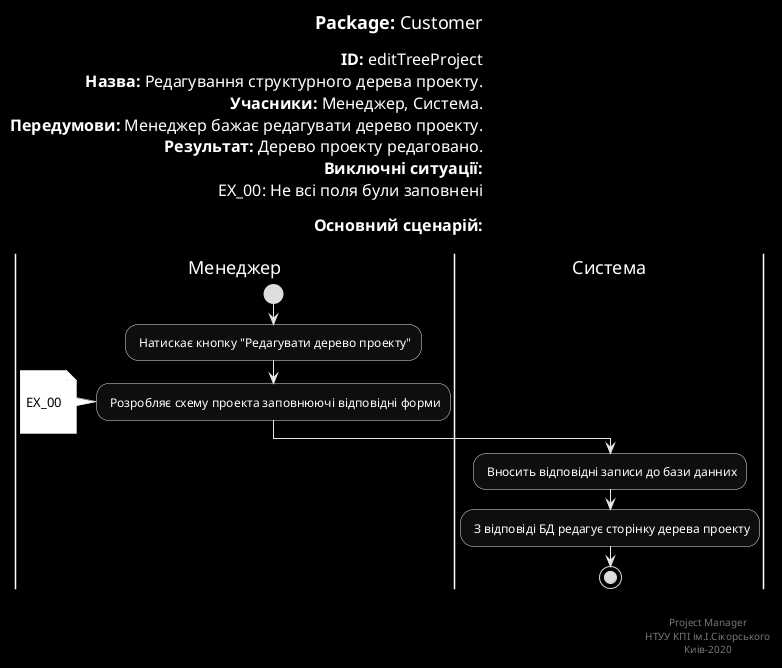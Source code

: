 @startuml
skinparam monochrome reverse
skinparam ArchimateBackgroundColor #ffffff
skinparam	shadowing false
skinparam Note {
	BackgroundColor black
	FontColor #ffffff
}

left header
<font color=000 size=18><b>Package:</b> Customer

<font color=000 size=16><b>ID:</b> editTreeProject
<font color=000 size=16><b>Назва:</b> Редагування структурного дерева проекту.
<font color=000 size=16><b>Учасники:</b> Менеджер, Система.
<font color=000 size=16><b>Передумови:</b> Менеджер бажає редагувати дерево проекту.
<font color=000 size=16><b>Результат:</b> Дерево проекту редаговано.
<font color=000 size=16><b>Виключні ситуації:</b>
<font color=000 size=16> EX_00: Не всі поля були заповнені

<font color=000 size=16><b>Основний сценарій:</b>

end header

|Менеджер|
start
: Натискає кнопку "Редагувати дерево проекту";

: Розробляє схему проекта заповнюючі відповідні форми;
note left

	EX_00

end note

|Система|

: Вносить відповідні записи до бази данних;

: З відповіді БД редагує сторінку дерева проекту;

stop;

right footer


Project Manager
НТУУ КПІ ім.І.Сікорського
Киів-2020
end footer
@enduml
